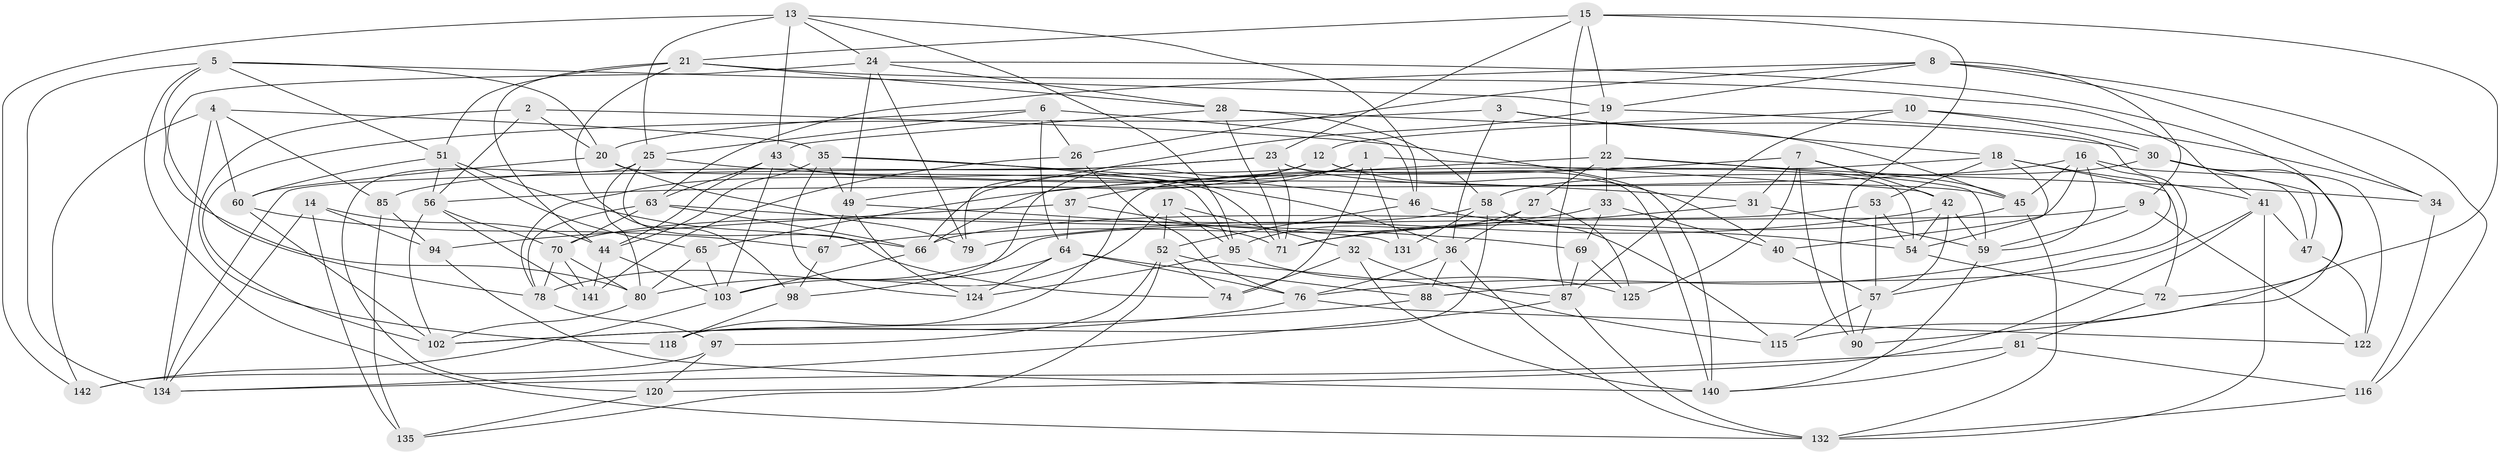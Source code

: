 // Generated by graph-tools (version 1.1) at 2025/52/02/27/25 19:52:35]
// undirected, 92 vertices, 233 edges
graph export_dot {
graph [start="1"]
  node [color=gray90,style=filled];
  1 [super="+62"];
  2;
  3;
  4 [super="+38"];
  5 [super="+11"];
  6 [super="+73"];
  7 [super="+48"];
  8 [super="+29"];
  9;
  10;
  12 [super="+100"];
  13 [super="+84"];
  14;
  15 [super="+61"];
  16 [super="+89"];
  17;
  18 [super="+106"];
  19 [super="+123"];
  20 [super="+108"];
  21 [super="+55"];
  22 [super="+50"];
  23 [super="+86"];
  24 [super="+75"];
  25 [super="+96"];
  26;
  27;
  28 [super="+39"];
  30 [super="+68"];
  31;
  32;
  33;
  34;
  35 [super="+128"];
  36 [super="+109"];
  37;
  40;
  41 [super="+82"];
  42 [super="+110"];
  43 [super="+119"];
  44 [super="+137"];
  45 [super="+138"];
  46 [super="+93"];
  47;
  49 [super="+77"];
  51 [super="+104"];
  52 [super="+139"];
  53;
  54 [super="+111"];
  56 [super="+130"];
  57 [super="+127"];
  58 [super="+129"];
  59 [super="+105"];
  60 [super="+101"];
  63 [super="+83"];
  64 [super="+107"];
  65;
  66 [super="+117"];
  67;
  69;
  70 [super="+133"];
  71 [super="+126"];
  72;
  74;
  76 [super="+91"];
  78 [super="+99"];
  79;
  80 [super="+92"];
  81;
  85;
  87 [super="+114"];
  88;
  90;
  94;
  95 [super="+112"];
  97;
  98;
  102 [super="+113"];
  103 [super="+121"];
  115;
  116;
  118;
  120;
  122;
  124;
  125;
  131;
  132 [super="+136"];
  134 [super="+143"];
  135;
  140 [super="+144"];
  141;
  142;
  1 -- 37;
  1 -- 131 [weight=2];
  1 -- 74;
  1 -- 78;
  1 -- 42;
  2 -- 56;
  2 -- 118;
  2 -- 20;
  2 -- 140;
  3 -- 45;
  3 -- 18;
  3 -- 36;
  3 -- 102;
  4 -- 85;
  4 -- 35;
  4 -- 142;
  4 -- 134;
  4 -- 60 [weight=2];
  5 -- 19;
  5 -- 51;
  5 -- 20;
  5 -- 132;
  5 -- 134;
  5 -- 80;
  6 -- 46 [weight=2];
  6 -- 20;
  6 -- 64;
  6 -- 25;
  6 -- 26;
  7 -- 65;
  7 -- 31;
  7 -- 90;
  7 -- 125;
  7 -- 45;
  7 -- 42;
  8 -- 116;
  8 -- 63;
  8 -- 34;
  8 -- 9;
  8 -- 26;
  8 -- 19;
  9 -- 122;
  9 -- 59;
  9 -- 78;
  10 -- 12;
  10 -- 34;
  10 -- 30;
  10 -- 87;
  12 -- 40;
  12 -- 79;
  12 -- 49;
  12 -- 98;
  12 -- 140;
  13 -- 95;
  13 -- 24;
  13 -- 25;
  13 -- 43;
  13 -- 142;
  13 -- 46;
  14 -- 135;
  14 -- 94;
  14 -- 44;
  14 -- 134;
  15 -- 115;
  15 -- 87;
  15 -- 90;
  15 -- 23;
  15 -- 21;
  15 -- 19;
  16 -- 45;
  16 -- 40;
  16 -- 76;
  16 -- 47;
  16 -- 59;
  16 -- 56;
  17 -- 103;
  17 -- 52;
  17 -- 32;
  17 -- 95;
  18 -- 54;
  18 -- 118;
  18 -- 72;
  18 -- 41;
  18 -- 53;
  19 -- 66;
  19 -- 22;
  19 -- 57;
  20 -- 79;
  20 -- 60;
  20 -- 95;
  21 -- 41;
  21 -- 44;
  21 -- 51;
  21 -- 98;
  21 -- 28;
  22 -- 27;
  22 -- 33;
  22 -- 66;
  22 -- 59;
  22 -- 34;
  23 -- 134;
  23 -- 85;
  23 -- 71;
  23 -- 45;
  23 -- 54;
  24 -- 28;
  24 -- 49;
  24 -- 72;
  24 -- 78;
  24 -- 79;
  25 -- 31;
  25 -- 74;
  25 -- 120;
  25 -- 80;
  26 -- 141;
  26 -- 76;
  27 -- 125;
  27 -- 95;
  27 -- 36;
  28 -- 43;
  28 -- 71;
  28 -- 30;
  28 -- 58;
  30 -- 122;
  30 -- 90;
  30 -- 47;
  30 -- 58;
  31 -- 59;
  31 -- 71;
  32 -- 140;
  32 -- 115;
  32 -- 74;
  33 -- 69;
  33 -- 40;
  33 -- 67;
  34 -- 116;
  35 -- 44;
  35 -- 124;
  35 -- 36;
  35 -- 49;
  35 -- 46;
  36 -- 76;
  36 -- 88;
  36 -- 132;
  37 -- 94;
  37 -- 64;
  37 -- 71;
  40 -- 57;
  41 -- 88;
  41 -- 120;
  41 -- 132;
  41 -- 47;
  42 -- 54;
  42 -- 79;
  42 -- 59;
  42 -- 57;
  43 -- 63;
  43 -- 71;
  43 -- 103;
  43 -- 44;
  44 -- 103;
  44 -- 141;
  45 -- 71;
  45 -- 132;
  46 -- 52;
  46 -- 54;
  47 -- 122;
  49 -- 124;
  49 -- 67;
  49 -- 131;
  51 -- 60;
  51 -- 56;
  51 -- 65;
  51 -- 66;
  52 -- 135;
  52 -- 97;
  52 -- 74;
  52 -- 87;
  53 -- 57;
  53 -- 54;
  53 -- 66;
  54 -- 72;
  56 -- 141;
  56 -- 102;
  56 -- 70;
  57 -- 115;
  57 -- 90;
  58 -- 131;
  58 -- 70;
  58 -- 115;
  58 -- 118;
  59 -- 140;
  60 -- 102;
  60 -- 67;
  63 -- 78;
  63 -- 66;
  63 -- 69;
  63 -- 70;
  64 -- 124;
  64 -- 88;
  64 -- 76;
  64 -- 80;
  65 -- 80;
  65 -- 103;
  66 -- 103;
  67 -- 98;
  69 -- 125;
  69 -- 87;
  70 -- 141;
  70 -- 80;
  70 -- 78;
  72 -- 81;
  76 -- 122;
  76 -- 102;
  78 -- 97;
  80 -- 102;
  81 -- 140;
  81 -- 116;
  81 -- 134;
  85 -- 94;
  85 -- 135;
  87 -- 132;
  87 -- 134;
  88 -- 102;
  94 -- 140;
  95 -- 124;
  95 -- 125;
  97 -- 142;
  97 -- 120;
  98 -- 118;
  103 -- 142;
  116 -- 132;
  120 -- 135;
}
